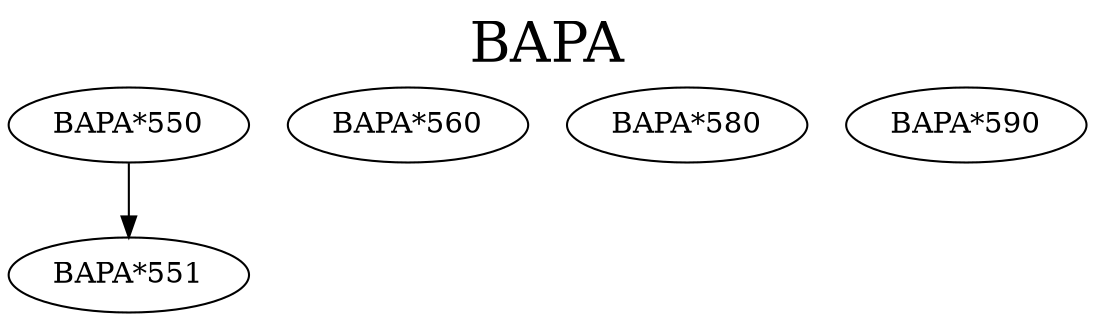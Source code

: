 digraph BAPA {
labelloc = "t";
label = "BAPA"
fontsize = 27;
"BAPA*550"
"BAPA*550" -> "BAPA*551" [style=solid]
"BAPA*560"
"BAPA*580"
"BAPA*590"
}
